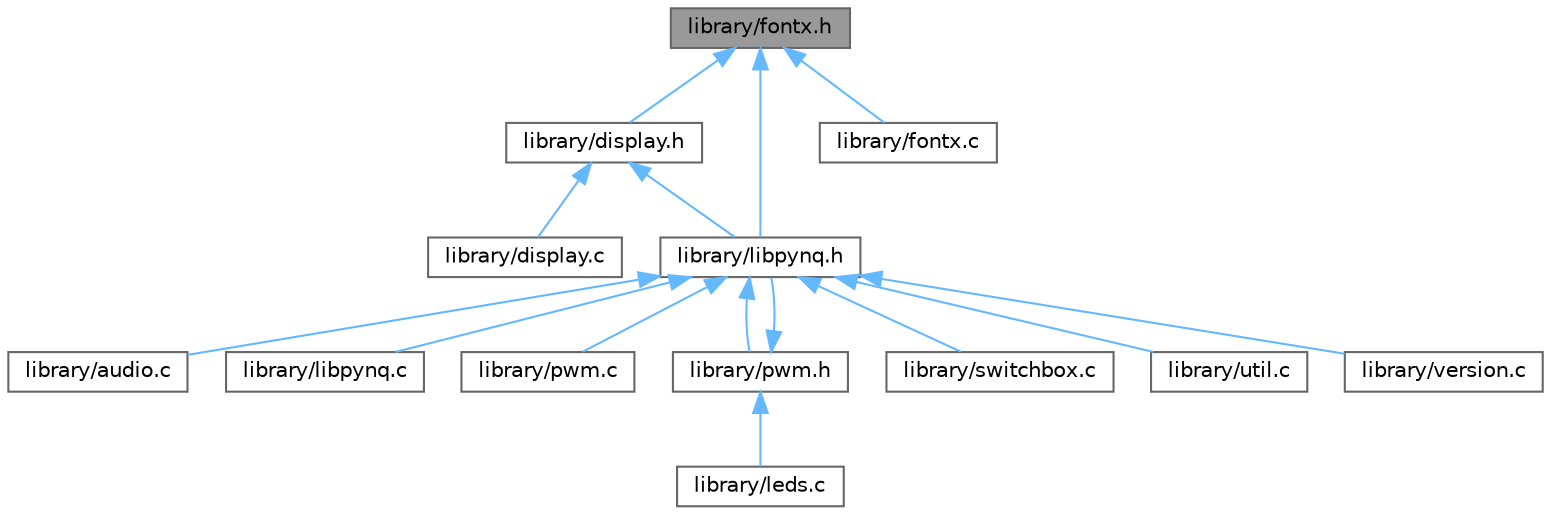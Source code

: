 digraph "library/fontx.h"
{
 // LATEX_PDF_SIZE
  bgcolor="transparent";
  edge [fontname=Helvetica,fontsize=10,labelfontname=Helvetica,labelfontsize=10];
  node [fontname=Helvetica,fontsize=10,shape=box,height=0.2,width=0.4];
  Node1 [id="Node000001",label="library/fontx.h",height=0.2,width=0.4,color="gray40", fillcolor="grey60", style="filled", fontcolor="black",tooltip=" "];
  Node1 -> Node2 [id="edge1_Node000001_Node000002",dir="back",color="steelblue1",style="solid",tooltip=" "];
  Node2 [id="Node000002",label="library/display.h",height=0.2,width=0.4,color="grey40", fillcolor="white", style="filled",URL="$display_8h.html",tooltip=" "];
  Node2 -> Node3 [id="edge2_Node000002_Node000003",dir="back",color="steelblue1",style="solid",tooltip=" "];
  Node3 [id="Node000003",label="library/display.c",height=0.2,width=0.4,color="grey40", fillcolor="white", style="filled",URL="$display_8c.html",tooltip=" "];
  Node2 -> Node4 [id="edge3_Node000002_Node000004",dir="back",color="steelblue1",style="solid",tooltip=" "];
  Node4 [id="Node000004",label="library/libpynq.h",height=0.2,width=0.4,color="grey40", fillcolor="white", style="filled",URL="$libpynq_8h.html",tooltip=" "];
  Node4 -> Node5 [id="edge4_Node000004_Node000005",dir="back",color="steelblue1",style="solid",tooltip=" "];
  Node5 [id="Node000005",label="library/audio.c",height=0.2,width=0.4,color="grey40", fillcolor="white", style="filled",URL="$audio_8c.html",tooltip=" "];
  Node4 -> Node6 [id="edge5_Node000004_Node000006",dir="back",color="steelblue1",style="solid",tooltip=" "];
  Node6 [id="Node000006",label="library/libpynq.c",height=0.2,width=0.4,color="grey40", fillcolor="white", style="filled",URL="$libpynq_8c.html",tooltip=" "];
  Node4 -> Node7 [id="edge6_Node000004_Node000007",dir="back",color="steelblue1",style="solid",tooltip=" "];
  Node7 [id="Node000007",label="library/pwm.c",height=0.2,width=0.4,color="grey40", fillcolor="white", style="filled",URL="$pwm_8c.html",tooltip=" "];
  Node4 -> Node8 [id="edge7_Node000004_Node000008",dir="back",color="steelblue1",style="solid",tooltip=" "];
  Node8 [id="Node000008",label="library/pwm.h",height=0.2,width=0.4,color="grey40", fillcolor="white", style="filled",URL="$pwm_8h.html",tooltip=" "];
  Node8 -> Node9 [id="edge8_Node000008_Node000009",dir="back",color="steelblue1",style="solid",tooltip=" "];
  Node9 [id="Node000009",label="library/leds.c",height=0.2,width=0.4,color="grey40", fillcolor="white", style="filled",URL="$leds_8c.html",tooltip=" "];
  Node8 -> Node4 [id="edge9_Node000008_Node000004",dir="back",color="steelblue1",style="solid",tooltip=" "];
  Node4 -> Node10 [id="edge10_Node000004_Node000010",dir="back",color="steelblue1",style="solid",tooltip=" "];
  Node10 [id="Node000010",label="library/switchbox.c",height=0.2,width=0.4,color="grey40", fillcolor="white", style="filled",URL="$switchbox_8c.html",tooltip=" "];
  Node4 -> Node11 [id="edge11_Node000004_Node000011",dir="back",color="steelblue1",style="solid",tooltip=" "];
  Node11 [id="Node000011",label="library/util.c",height=0.2,width=0.4,color="grey40", fillcolor="white", style="filled",URL="$util_8c.html",tooltip=" "];
  Node4 -> Node12 [id="edge12_Node000004_Node000012",dir="back",color="steelblue1",style="solid",tooltip=" "];
  Node12 [id="Node000012",label="library/version.c",height=0.2,width=0.4,color="grey40", fillcolor="white", style="filled",URL="$version_8c.html",tooltip=" "];
  Node1 -> Node13 [id="edge13_Node000001_Node000013",dir="back",color="steelblue1",style="solid",tooltip=" "];
  Node13 [id="Node000013",label="library/fontx.c",height=0.2,width=0.4,color="grey40", fillcolor="white", style="filled",URL="$fontx_8c.html",tooltip=" "];
  Node1 -> Node4 [id="edge14_Node000001_Node000004",dir="back",color="steelblue1",style="solid",tooltip=" "];
}
